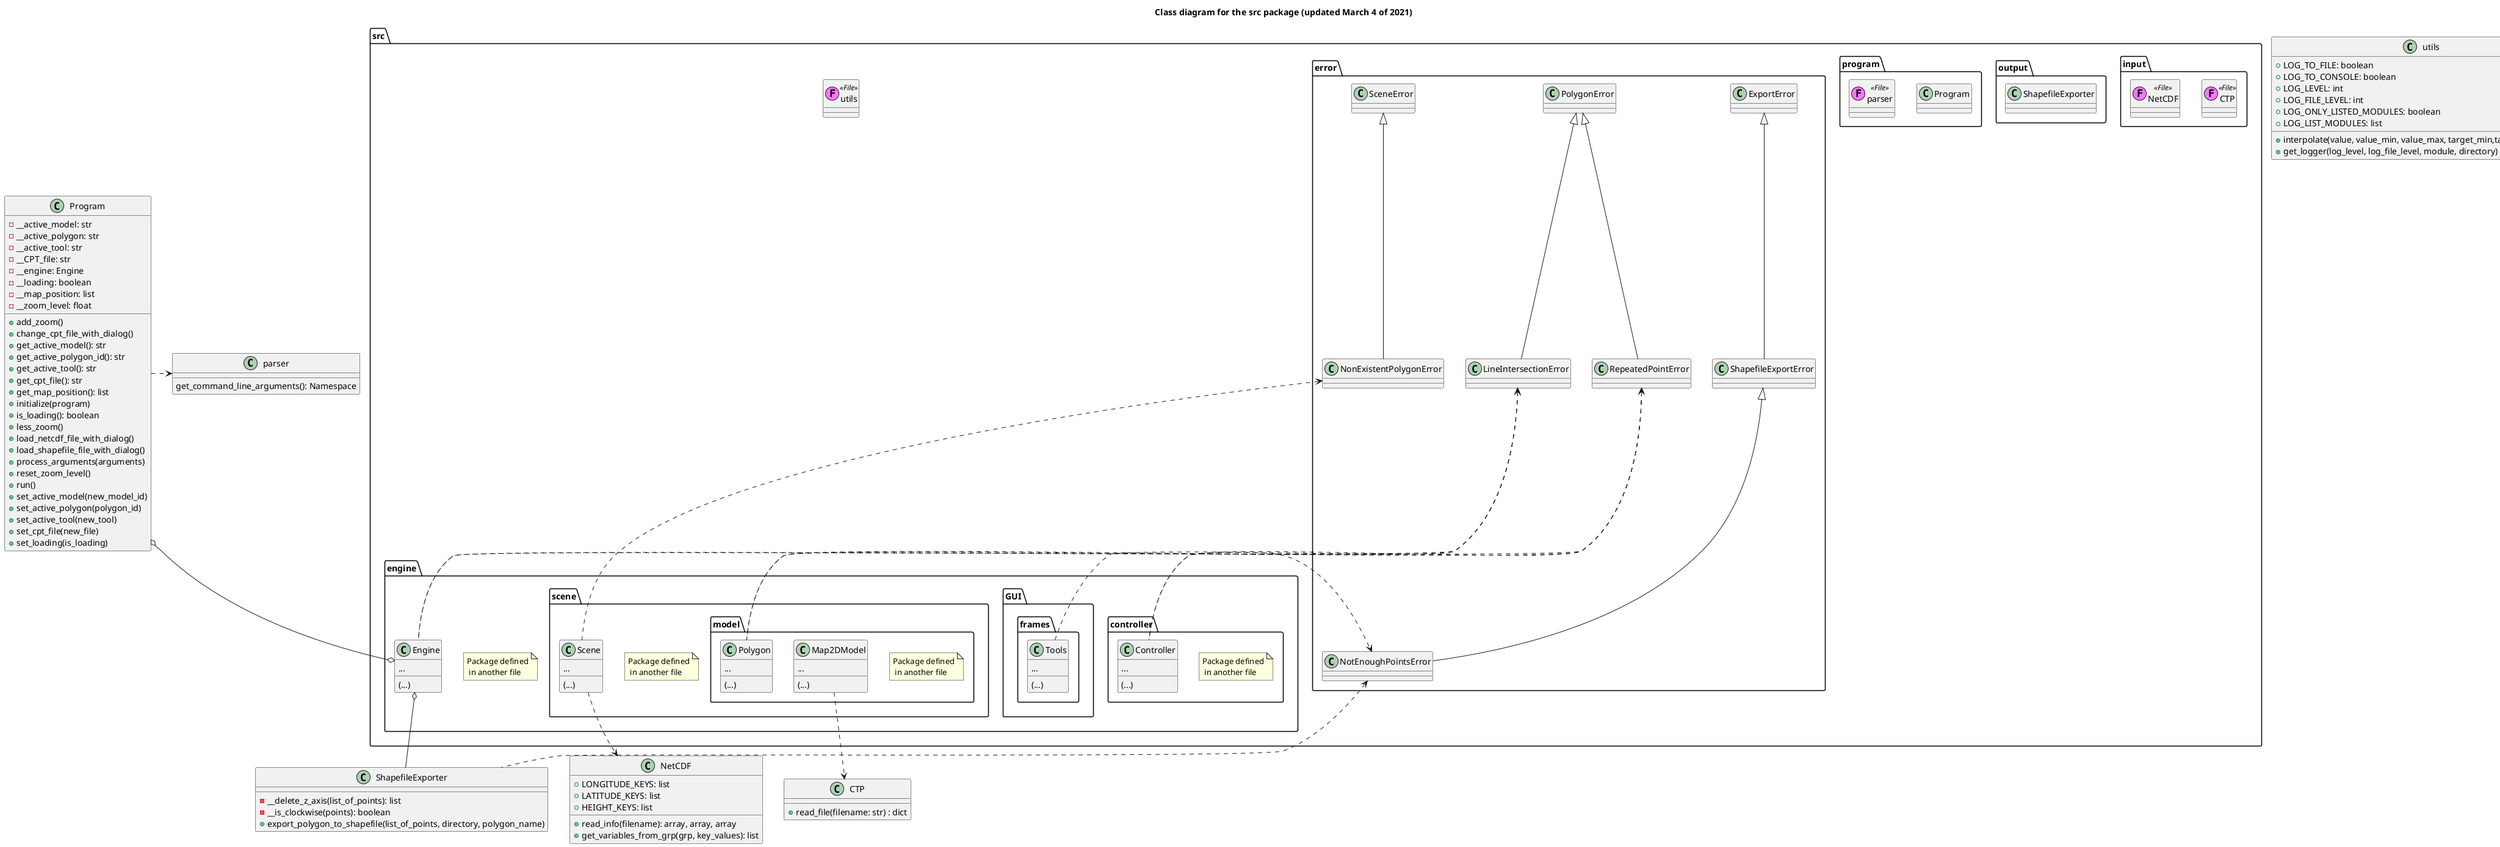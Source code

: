 @startuml
'https://plantuml.com/class-diagram

title Class diagram for the src package (updated March 4 of 2021)

!$file = "(F,#ff75ff) File"

package src {

    class utils <<$file>>

    package input {
        class CTP <<$file>>
        class NetCDF <<$file>>
    }

    package output {
        class ShapefileExporter
    }

    package program {

        class Program
        class parser <<$file>>
    }

    package error {
        class PolygonError
        class RepeatedPointError
        class LineIntersectionError
        class NonExistentPolygonError
        class SceneError
        class ExportError
        class ShapefileExportError
        class NotEnoughPointsError
    }

    package engine {
        note "Package defined\n in another file" as n

        class Engine {
            ...
            (...)
        }

        package controller {
            note "Package defined\n in another file" as n8
            class Controller {
                ...
                (...)
            }
        }

        package GUI {
            package frames {
                class Tools {
                    ...
                    (...)
                }
            }
        }

        package scene {
            note "Package defined\n in another file" as n6

            class Scene {
                ...
                (...)
            }

            package model {
                note "Package defined\n in another file" as n7

                class Map2DModel {
                    ...
                    (...)
                }

                class Polygon {
                    ...
                    (...)
                }

            }
        }

    }
}

class CTP {
    + read_file(filename: str) : dict
}

class ShapefileExporter {
    - __delete_z_axis(list_of_points): list
    - __is_clockwise(points): boolean
    + export_polygon_to_shapefile(list_of_points, directory, polygon_name)
}

class NetCDF {
    + LONGITUDE_KEYS: list
    + LATITUDE_KEYS: list
    + HEIGHT_KEYS: list

    + read_info(filename): array, array, array
    + get_variables_from_grp(grp, key_values): list
}

class utils {
    + LOG_TO_FILE: boolean
    + LOG_TO_CONSOLE: boolean
    + LOG_LEVEL: int
    + LOG_FILE_LEVEL: int
    + LOG_ONLY_LISTED_MODULES: boolean
    + LOG_LIST_MODULES: list

    + interpolate(value, value_min, value_max, target_min,target_max) : float
    + get_logger(log_level, log_file_level, module, directory) : logger
}

class Program {
    - __active_model: str
    - __active_polygon: str
    - __active_tool: str
    - __CPT_file: str
    - __engine: Engine
    - __loading: boolean
    - __map_position: list
    - __zoom_level: float

    + add_zoom()
    + change_cpt_file_with_dialog()
    + get_active_model(): str
    + get_active_polygon_id(): str
    + get_active_tool(): str
    + get_cpt_file(): str
    + get_map_position(): list
    + initialize(program)
    + is_loading(): boolean
    + less_zoom()
    + load_netcdf_file_with_dialog()
    + load_shapefile_file_with_dialog()
    + process_arguments(arguments)
    + reset_zoom_level()
    + run()
    + set_active_model(new_model_id)
    + set_active_polygon(polygon_id)
    + set_active_tool(new_tool)
    + set_cpt_file(new_file)
    + set_loading(is_loading)
}

class parser {
    get_command_line_arguments(): Namespace
}

Program o--o Engine

Program .> parser


PolygonError <|-- RepeatedPointError
PolygonError <|-- LineIntersectionError

SceneError <|-- NonExistentPolygonError

ExportError <|-- ShapefileExportError
ShapefileExportError <|-- NotEnoughPointsError


Engine -u.> LineIntersectionError
Engine -u.> RepeatedPointError

Controller -u.> LineIntersectionError
Controller -u.> RepeatedPointError

Polygon -u.> LineIntersectionError
Polygon -u.> RepeatedPointError

ShapefileExporter -u.> NotEnoughPointsError
Tools .> NotEnoughPointsError

Scene -u.> NonExistentPolygonError

Engine o-- ShapefileExporter

Scene -d.> NetCDF
Map2DModel -d.> CTP

@enduml